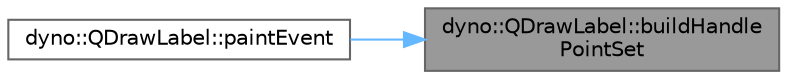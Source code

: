 digraph "dyno::QDrawLabel::buildHandlePointSet"
{
 // LATEX_PDF_SIZE
  bgcolor="transparent";
  edge [fontname=Helvetica,fontsize=10,labelfontname=Helvetica,labelfontsize=10];
  node [fontname=Helvetica,fontsize=10,shape=box,height=0.2,width=0.4];
  rankdir="RL";
  Node1 [id="Node000001",label="dyno::QDrawLabel::buildHandle\lPointSet",height=0.2,width=0.4,color="gray40", fillcolor="grey60", style="filled", fontcolor="black",tooltip=" "];
  Node1 -> Node2 [id="edge1_Node000001_Node000002",dir="back",color="steelblue1",style="solid",tooltip=" "];
  Node2 [id="Node000002",label="dyno::QDrawLabel::paintEvent",height=0.2,width=0.4,color="grey40", fillcolor="white", style="filled",URL="$classdyno_1_1_q_draw_label.html#aa5e948de0da038ae81bd255cd317b893",tooltip=" "];
}
